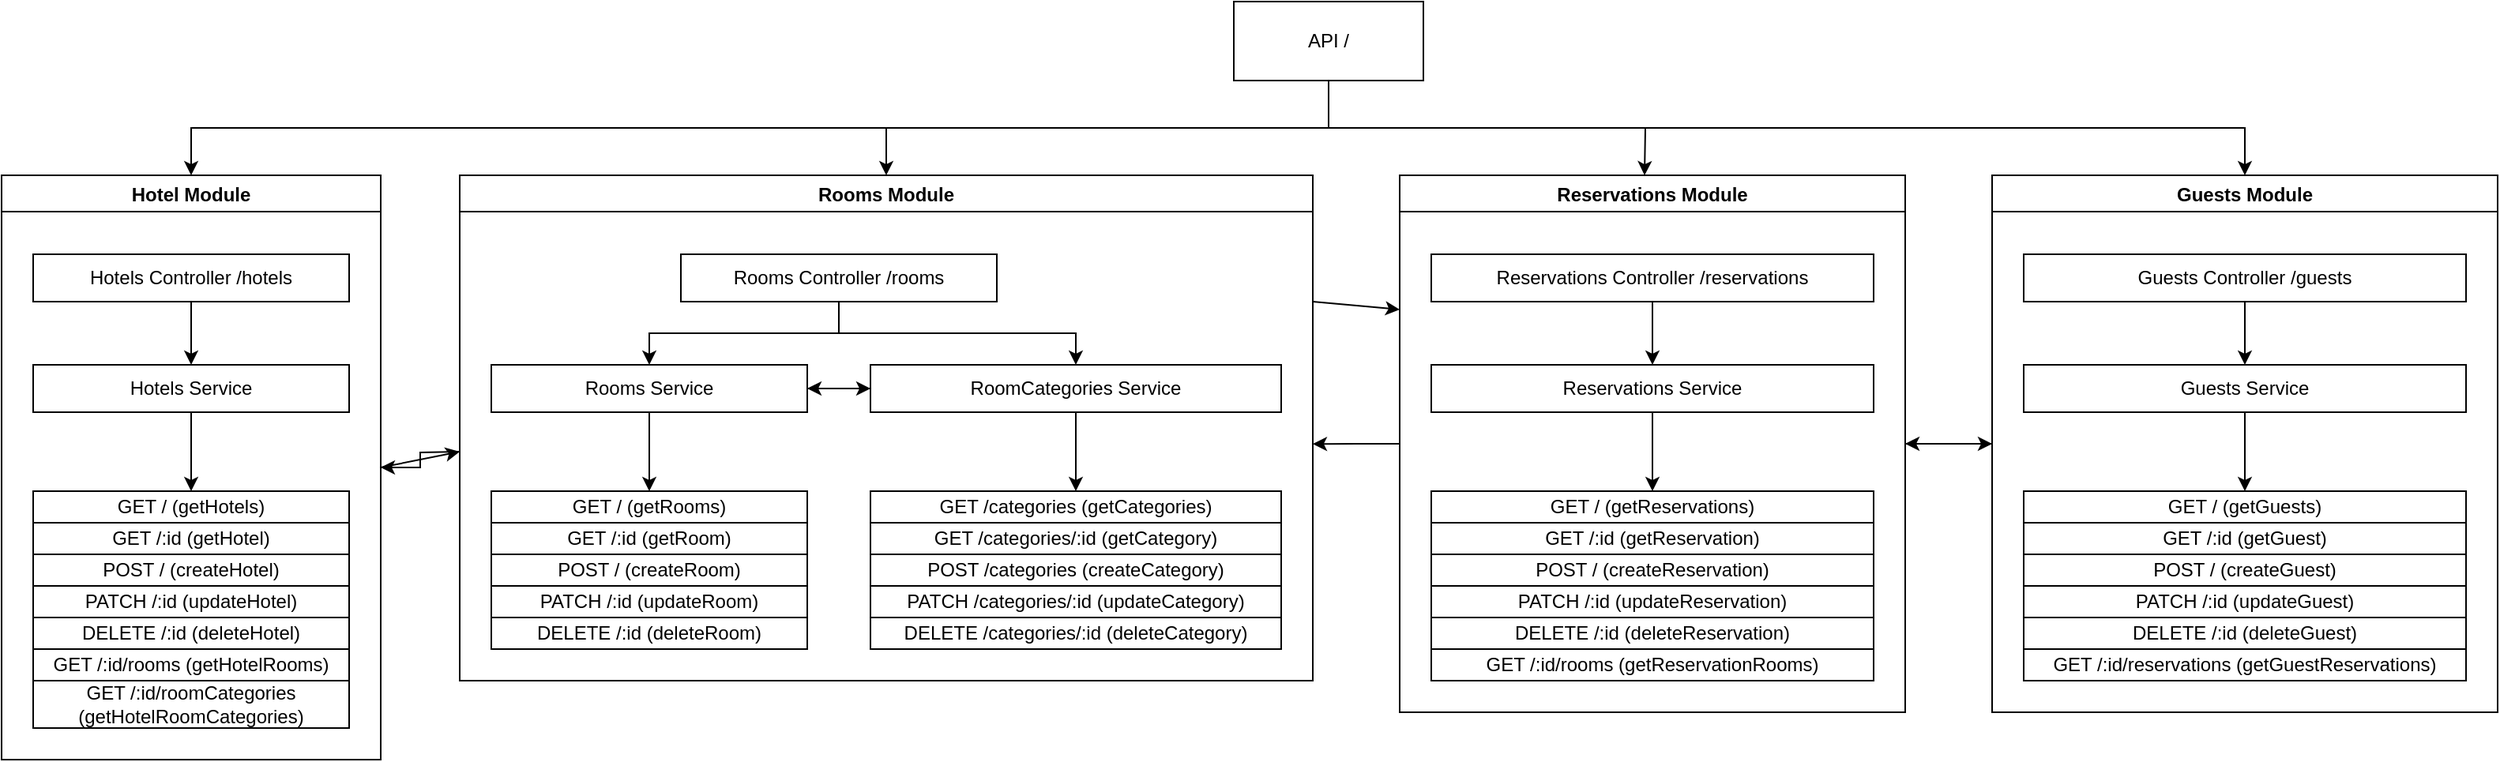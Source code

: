 <mxfile>
    <diagram id="FFv0Rk26pUSp2y-IaZdf" name="Page-1">
        <mxGraphModel dx="738" dy="796" grid="1" gridSize="10" guides="1" tooltips="1" connect="1" arrows="1" fold="1" page="1" pageScale="1" pageWidth="850" pageHeight="1100" math="0" shadow="0">
            <root>
                <mxCell id="0"/>
                <mxCell id="1" parent="0"/>
                <mxCell id="sKO1wdGzVSiYKihAOpJU-41" style="edgeStyle=orthogonalEdgeStyle;rounded=0;orthogonalLoop=1;jettySize=auto;html=1;exitX=0.5;exitY=1;exitDx=0;exitDy=0;entryX=0.5;entryY=0;entryDx=0;entryDy=0;" parent="1" source="sKO1wdGzVSiYKihAOpJU-2" target="sKO1wdGzVSiYKihAOpJU-3" edge="1">
                    <mxGeometry relative="1" as="geometry"/>
                </mxCell>
                <mxCell id="sKO1wdGzVSiYKihAOpJU-2" value="Hotels Controller /hotels" style="rounded=0;whiteSpace=wrap;html=1;" parent="1" vertex="1">
                    <mxGeometry x="80" y="170" width="200" height="30" as="geometry"/>
                </mxCell>
                <mxCell id="sKO1wdGzVSiYKihAOpJU-46" style="edgeStyle=orthogonalEdgeStyle;rounded=0;orthogonalLoop=1;jettySize=auto;html=1;exitX=0.5;exitY=1;exitDx=0;exitDy=0;entryX=0.5;entryY=0;entryDx=0;entryDy=0;" parent="1" source="sKO1wdGzVSiYKihAOpJU-3" target="sKO1wdGzVSiYKihAOpJU-8" edge="1">
                    <mxGeometry relative="1" as="geometry"/>
                </mxCell>
                <mxCell id="sKO1wdGzVSiYKihAOpJU-3" value="Hotels Service" style="rounded=0;whiteSpace=wrap;html=1;" parent="1" vertex="1">
                    <mxGeometry x="80" y="240" width="200" height="30" as="geometry"/>
                </mxCell>
                <mxCell id="sKO1wdGzVSiYKihAOpJU-9" value="" style="edgeStyle=orthogonalEdgeStyle;rounded=0;orthogonalLoop=1;jettySize=auto;html=1;" parent="1" source="sKO1wdGzVSiYKihAOpJU-4" target="sKO1wdGzVSiYKihAOpJU-8" edge="1">
                    <mxGeometry relative="1" as="geometry"/>
                </mxCell>
                <mxCell id="sKO1wdGzVSiYKihAOpJU-4" value="POST / (createHotel)" style="rounded=0;whiteSpace=wrap;html=1;" parent="1" vertex="1">
                    <mxGeometry x="80" y="360" width="200" height="20" as="geometry"/>
                </mxCell>
                <mxCell id="sKO1wdGzVSiYKihAOpJU-5" value="GET /:id (getHotel)" style="rounded=0;whiteSpace=wrap;html=1;" parent="1" vertex="1">
                    <mxGeometry x="80" y="340" width="200" height="20" as="geometry"/>
                </mxCell>
                <mxCell id="sKO1wdGzVSiYKihAOpJU-6" value="PATCH /:id (updateHotel)" style="rounded=0;whiteSpace=wrap;html=1;" parent="1" vertex="1">
                    <mxGeometry x="80" y="380" width="200" height="20" as="geometry"/>
                </mxCell>
                <mxCell id="sKO1wdGzVSiYKihAOpJU-7" value="DELETE /:id (deleteHotel)" style="rounded=0;whiteSpace=wrap;html=1;" parent="1" vertex="1">
                    <mxGeometry x="80" y="400" width="200" height="20" as="geometry"/>
                </mxCell>
                <mxCell id="sKO1wdGzVSiYKihAOpJU-8" value="GET / (getHotels)" style="rounded=0;whiteSpace=wrap;html=1;" parent="1" vertex="1">
                    <mxGeometry x="80" y="320" width="200" height="20" as="geometry"/>
                </mxCell>
                <mxCell id="sKO1wdGzVSiYKihAOpJU-42" style="edgeStyle=orthogonalEdgeStyle;rounded=0;orthogonalLoop=1;jettySize=auto;html=1;exitX=0.5;exitY=1;exitDx=0;exitDy=0;entryX=0.5;entryY=0;entryDx=0;entryDy=0;" parent="1" source="sKO1wdGzVSiYKihAOpJU-11" target="sKO1wdGzVSiYKihAOpJU-12" edge="1">
                    <mxGeometry relative="1" as="geometry"/>
                </mxCell>
                <mxCell id="sKO1wdGzVSiYKihAOpJU-45" style="edgeStyle=orthogonalEdgeStyle;rounded=0;orthogonalLoop=1;jettySize=auto;html=1;exitX=0.5;exitY=1;exitDx=0;exitDy=0;" parent="1" source="sKO1wdGzVSiYKihAOpJU-11" target="sKO1wdGzVSiYKihAOpJU-28" edge="1">
                    <mxGeometry relative="1" as="geometry"/>
                </mxCell>
                <mxCell id="sKO1wdGzVSiYKihAOpJU-49" style="edgeStyle=orthogonalEdgeStyle;rounded=0;orthogonalLoop=1;jettySize=auto;html=1;exitX=0.5;exitY=1;exitDx=0;exitDy=0;entryX=0.5;entryY=0;entryDx=0;entryDy=0;" parent="1" source="sKO1wdGzVSiYKihAOpJU-12" target="sKO1wdGzVSiYKihAOpJU-18" edge="1">
                    <mxGeometry relative="1" as="geometry"/>
                </mxCell>
                <mxCell id="sKO1wdGzVSiYKihAOpJU-52" style="edgeStyle=orthogonalEdgeStyle;rounded=0;orthogonalLoop=1;jettySize=auto;html=1;exitX=1;exitY=0.5;exitDx=0;exitDy=0;entryX=0;entryY=0.5;entryDx=0;entryDy=0;" parent="1" source="sKO1wdGzVSiYKihAOpJU-12" target="sKO1wdGzVSiYKihAOpJU-28" edge="1">
                    <mxGeometry relative="1" as="geometry"/>
                </mxCell>
                <mxCell id="sKO1wdGzVSiYKihAOpJU-12" value="Rooms Service" style="rounded=0;whiteSpace=wrap;html=1;" parent="1" vertex="1">
                    <mxGeometry x="370" y="240" width="200" height="30" as="geometry"/>
                </mxCell>
                <mxCell id="sKO1wdGzVSiYKihAOpJU-13" value="" style="edgeStyle=orthogonalEdgeStyle;rounded=0;orthogonalLoop=1;jettySize=auto;html=1;" parent="1" source="sKO1wdGzVSiYKihAOpJU-14" target="sKO1wdGzVSiYKihAOpJU-18" edge="1">
                    <mxGeometry relative="1" as="geometry"/>
                </mxCell>
                <mxCell id="sKO1wdGzVSiYKihAOpJU-14" value="POST / (createRoom)" style="rounded=0;whiteSpace=wrap;html=1;" parent="1" vertex="1">
                    <mxGeometry x="370" y="360" width="200" height="20" as="geometry"/>
                </mxCell>
                <mxCell id="sKO1wdGzVSiYKihAOpJU-15" value="GET /:id (getRoom)" style="rounded=0;whiteSpace=wrap;html=1;" parent="1" vertex="1">
                    <mxGeometry x="370" y="340" width="200" height="20" as="geometry"/>
                </mxCell>
                <mxCell id="sKO1wdGzVSiYKihAOpJU-16" value="PATCH /:id (updateRoom)" style="rounded=0;whiteSpace=wrap;html=1;" parent="1" vertex="1">
                    <mxGeometry x="370" y="380" width="200" height="20" as="geometry"/>
                </mxCell>
                <mxCell id="sKO1wdGzVSiYKihAOpJU-17" value="DELETE /:id (deleteRoom)" style="rounded=0;whiteSpace=wrap;html=1;" parent="1" vertex="1">
                    <mxGeometry x="370" y="400" width="200" height="20" as="geometry"/>
                </mxCell>
                <mxCell id="sKO1wdGzVSiYKihAOpJU-18" value="GET / (getRooms)" style="rounded=0;whiteSpace=wrap;html=1;" parent="1" vertex="1">
                    <mxGeometry x="370" y="320" width="200" height="20" as="geometry"/>
                </mxCell>
                <mxCell id="sKO1wdGzVSiYKihAOpJU-47" style="edgeStyle=orthogonalEdgeStyle;rounded=0;orthogonalLoop=1;jettySize=auto;html=1;exitX=0.5;exitY=1;exitDx=0;exitDy=0;entryX=0.5;entryY=0;entryDx=0;entryDy=0;" parent="1" source="sKO1wdGzVSiYKihAOpJU-28" target="sKO1wdGzVSiYKihAOpJU-34" edge="1">
                    <mxGeometry relative="1" as="geometry"/>
                </mxCell>
                <mxCell id="sKO1wdGzVSiYKihAOpJU-48" style="edgeStyle=orthogonalEdgeStyle;rounded=0;orthogonalLoop=1;jettySize=auto;html=1;exitX=0;exitY=0.5;exitDx=0;exitDy=0;entryX=1;entryY=0.5;entryDx=0;entryDy=0;" parent="1" source="sKO1wdGzVSiYKihAOpJU-28" target="sKO1wdGzVSiYKihAOpJU-12" edge="1">
                    <mxGeometry relative="1" as="geometry"/>
                </mxCell>
                <mxCell id="sKO1wdGzVSiYKihAOpJU-28" value="RoomCategories Service" style="rounded=0;whiteSpace=wrap;html=1;" parent="1" vertex="1">
                    <mxGeometry x="610" y="240" width="260" height="30" as="geometry"/>
                </mxCell>
                <mxCell id="sKO1wdGzVSiYKihAOpJU-29" value="" style="edgeStyle=orthogonalEdgeStyle;rounded=0;orthogonalLoop=1;jettySize=auto;html=1;" parent="1" source="sKO1wdGzVSiYKihAOpJU-30" target="sKO1wdGzVSiYKihAOpJU-34" edge="1">
                    <mxGeometry relative="1" as="geometry"/>
                </mxCell>
                <mxCell id="sKO1wdGzVSiYKihAOpJU-30" value="POST /categories (createCategory)" style="rounded=0;whiteSpace=wrap;html=1;" parent="1" vertex="1">
                    <mxGeometry x="610" y="360" width="260" height="20" as="geometry"/>
                </mxCell>
                <mxCell id="sKO1wdGzVSiYKihAOpJU-31" value="GET /categories/:id (getCategory)" style="rounded=0;whiteSpace=wrap;html=1;" parent="1" vertex="1">
                    <mxGeometry x="610" y="340" width="260" height="20" as="geometry"/>
                </mxCell>
                <mxCell id="sKO1wdGzVSiYKihAOpJU-32" value="PATCH /categories/:id (updateCategory)" style="rounded=0;whiteSpace=wrap;html=1;" parent="1" vertex="1">
                    <mxGeometry x="610" y="380" width="260" height="20" as="geometry"/>
                </mxCell>
                <mxCell id="sKO1wdGzVSiYKihAOpJU-33" value="DELETE /categories/:id (deleteCategory)" style="rounded=0;whiteSpace=wrap;html=1;" parent="1" vertex="1">
                    <mxGeometry x="610" y="400" width="260" height="20" as="geometry"/>
                </mxCell>
                <mxCell id="sKO1wdGzVSiYKihAOpJU-34" value="GET /categories (getCategories)" style="rounded=0;whiteSpace=wrap;html=1;" parent="1" vertex="1">
                    <mxGeometry x="610" y="320" width="260" height="20" as="geometry"/>
                </mxCell>
                <mxCell id="sKO1wdGzVSiYKihAOpJU-81" style="edgeStyle=orthogonalEdgeStyle;rounded=0;orthogonalLoop=1;jettySize=auto;html=1;exitX=0.5;exitY=1;exitDx=0;exitDy=0;entryX=0.5;entryY=0;entryDx=0;entryDy=0;" parent="1" source="sKO1wdGzVSiYKihAOpJU-36" target="sKO1wdGzVSiYKihAOpJU-94" edge="1">
                    <mxGeometry relative="1" as="geometry">
                        <mxPoint x="1440" y="120" as="targetPoint"/>
                    </mxGeometry>
                </mxCell>
                <mxCell id="sKO1wdGzVSiYKihAOpJU-82" style="edgeStyle=orthogonalEdgeStyle;rounded=0;orthogonalLoop=1;jettySize=auto;html=1;exitX=0.5;exitY=1;exitDx=0;exitDy=0;" parent="1" source="sKO1wdGzVSiYKihAOpJU-36" edge="1">
                    <mxGeometry relative="1" as="geometry">
                        <mxPoint x="1100" y="120" as="targetPoint"/>
                    </mxGeometry>
                </mxCell>
                <mxCell id="sKO1wdGzVSiYKihAOpJU-83" style="edgeStyle=orthogonalEdgeStyle;rounded=0;orthogonalLoop=1;jettySize=auto;html=1;exitX=0.5;exitY=1;exitDx=0;exitDy=0;entryX=0.5;entryY=0;entryDx=0;entryDy=0;" parent="1" source="sKO1wdGzVSiYKihAOpJU-36" target="sKO1wdGzVSiYKihAOpJU-90" edge="1">
                    <mxGeometry relative="1" as="geometry">
                        <mxPoint x="600" y="120" as="targetPoint"/>
                    </mxGeometry>
                </mxCell>
                <mxCell id="sKO1wdGzVSiYKihAOpJU-84" style="edgeStyle=orthogonalEdgeStyle;rounded=0;orthogonalLoop=1;jettySize=auto;html=1;exitX=0.5;exitY=1;exitDx=0;exitDy=0;entryX=0.5;entryY=0;entryDx=0;entryDy=0;" parent="1" source="sKO1wdGzVSiYKihAOpJU-36" target="sKO1wdGzVSiYKihAOpJU-89" edge="1">
                    <mxGeometry relative="1" as="geometry">
                        <mxPoint x="220" y="70" as="targetPoint"/>
                    </mxGeometry>
                </mxCell>
                <mxCell id="sKO1wdGzVSiYKihAOpJU-36" value="API /" style="rounded=0;whiteSpace=wrap;html=1;" parent="1" vertex="1">
                    <mxGeometry x="840" y="10" width="120" height="50" as="geometry"/>
                </mxCell>
                <mxCell id="sKO1wdGzVSiYKihAOpJU-56" style="edgeStyle=orthogonalEdgeStyle;rounded=0;orthogonalLoop=1;jettySize=auto;html=1;exitX=0.5;exitY=1;exitDx=0;exitDy=0;entryX=0.5;entryY=0;entryDx=0;entryDy=0;" parent="1" source="sKO1wdGzVSiYKihAOpJU-57" target="sKO1wdGzVSiYKihAOpJU-59" edge="1">
                    <mxGeometry relative="1" as="geometry"/>
                </mxCell>
                <mxCell id="sKO1wdGzVSiYKihAOpJU-57" value="Reservations Controller /reservations" style="rounded=0;whiteSpace=wrap;html=1;" parent="1" vertex="1">
                    <mxGeometry x="965" y="170" width="280" height="30" as="geometry"/>
                </mxCell>
                <mxCell id="sKO1wdGzVSiYKihAOpJU-58" style="edgeStyle=orthogonalEdgeStyle;rounded=0;orthogonalLoop=1;jettySize=auto;html=1;exitX=0.5;exitY=1;exitDx=0;exitDy=0;entryX=0.5;entryY=0;entryDx=0;entryDy=0;" parent="1" source="sKO1wdGzVSiYKihAOpJU-59" target="sKO1wdGzVSiYKihAOpJU-65" edge="1">
                    <mxGeometry relative="1" as="geometry"/>
                </mxCell>
                <mxCell id="sKO1wdGzVSiYKihAOpJU-59" value="Reservations Service" style="rounded=0;whiteSpace=wrap;html=1;" parent="1" vertex="1">
                    <mxGeometry x="965" y="240" width="280" height="30" as="geometry"/>
                </mxCell>
                <mxCell id="sKO1wdGzVSiYKihAOpJU-60" value="" style="edgeStyle=orthogonalEdgeStyle;rounded=0;orthogonalLoop=1;jettySize=auto;html=1;" parent="1" source="sKO1wdGzVSiYKihAOpJU-61" target="sKO1wdGzVSiYKihAOpJU-65" edge="1">
                    <mxGeometry relative="1" as="geometry"/>
                </mxCell>
                <mxCell id="sKO1wdGzVSiYKihAOpJU-61" value="POST / (createReservation)" style="rounded=0;whiteSpace=wrap;html=1;" parent="1" vertex="1">
                    <mxGeometry x="965" y="360" width="280" height="20" as="geometry"/>
                </mxCell>
                <mxCell id="sKO1wdGzVSiYKihAOpJU-62" value="GET /:id (getReservation)" style="rounded=0;whiteSpace=wrap;html=1;" parent="1" vertex="1">
                    <mxGeometry x="965" y="340" width="280" height="20" as="geometry"/>
                </mxCell>
                <mxCell id="sKO1wdGzVSiYKihAOpJU-63" value="PATCH /:id (updateReservation)" style="rounded=0;whiteSpace=wrap;html=1;" parent="1" vertex="1">
                    <mxGeometry x="965" y="380" width="280" height="20" as="geometry"/>
                </mxCell>
                <mxCell id="sKO1wdGzVSiYKihAOpJU-64" value="DELETE /:id (deleteReservation)" style="rounded=0;whiteSpace=wrap;html=1;" parent="1" vertex="1">
                    <mxGeometry x="965" y="400" width="280" height="20" as="geometry"/>
                </mxCell>
                <mxCell id="sKO1wdGzVSiYKihAOpJU-65" value="GET / (getReservations)" style="rounded=0;whiteSpace=wrap;html=1;" parent="1" vertex="1">
                    <mxGeometry x="965" y="320" width="280" height="20" as="geometry"/>
                </mxCell>
                <mxCell id="sKO1wdGzVSiYKihAOpJU-70" style="edgeStyle=orthogonalEdgeStyle;rounded=0;orthogonalLoop=1;jettySize=auto;html=1;exitX=0.5;exitY=1;exitDx=0;exitDy=0;entryX=0.5;entryY=0;entryDx=0;entryDy=0;" parent="1" source="sKO1wdGzVSiYKihAOpJU-71" target="sKO1wdGzVSiYKihAOpJU-73" edge="1">
                    <mxGeometry relative="1" as="geometry"/>
                </mxCell>
                <mxCell id="sKO1wdGzVSiYKihAOpJU-71" value="Guests Controller /guests" style="rounded=0;whiteSpace=wrap;html=1;" parent="1" vertex="1">
                    <mxGeometry x="1340" y="170" width="280" height="30" as="geometry"/>
                </mxCell>
                <mxCell id="sKO1wdGzVSiYKihAOpJU-72" style="edgeStyle=orthogonalEdgeStyle;rounded=0;orthogonalLoop=1;jettySize=auto;html=1;exitX=0.5;exitY=1;exitDx=0;exitDy=0;entryX=0.5;entryY=0;entryDx=0;entryDy=0;" parent="1" source="sKO1wdGzVSiYKihAOpJU-73" target="sKO1wdGzVSiYKihAOpJU-79" edge="1">
                    <mxGeometry relative="1" as="geometry"/>
                </mxCell>
                <mxCell id="sKO1wdGzVSiYKihAOpJU-73" value="Guests Service" style="rounded=0;whiteSpace=wrap;html=1;" parent="1" vertex="1">
                    <mxGeometry x="1340" y="240" width="280" height="30" as="geometry"/>
                </mxCell>
                <mxCell id="sKO1wdGzVSiYKihAOpJU-74" value="" style="edgeStyle=orthogonalEdgeStyle;rounded=0;orthogonalLoop=1;jettySize=auto;html=1;" parent="1" source="sKO1wdGzVSiYKihAOpJU-75" target="sKO1wdGzVSiYKihAOpJU-79" edge="1">
                    <mxGeometry relative="1" as="geometry"/>
                </mxCell>
                <mxCell id="sKO1wdGzVSiYKihAOpJU-75" value="POST / (createGuest)" style="rounded=0;whiteSpace=wrap;html=1;" parent="1" vertex="1">
                    <mxGeometry x="1340" y="360" width="280" height="20" as="geometry"/>
                </mxCell>
                <mxCell id="sKO1wdGzVSiYKihAOpJU-76" value="GET /:id (getGuest)" style="rounded=0;whiteSpace=wrap;html=1;" parent="1" vertex="1">
                    <mxGeometry x="1340" y="340" width="280" height="20" as="geometry"/>
                </mxCell>
                <mxCell id="sKO1wdGzVSiYKihAOpJU-77" value="PATCH /:id (updateGuest)" style="rounded=0;whiteSpace=wrap;html=1;" parent="1" vertex="1">
                    <mxGeometry x="1340" y="380" width="280" height="20" as="geometry"/>
                </mxCell>
                <mxCell id="sKO1wdGzVSiYKihAOpJU-78" value="DELETE /:id (deleteGuest)" style="rounded=0;whiteSpace=wrap;html=1;" parent="1" vertex="1">
                    <mxGeometry x="1340" y="400" width="280" height="20" as="geometry"/>
                </mxCell>
                <mxCell id="sKO1wdGzVSiYKihAOpJU-79" value="GET / (getGuests)" style="rounded=0;whiteSpace=wrap;html=1;" parent="1" vertex="1">
                    <mxGeometry x="1340" y="320" width="280" height="20" as="geometry"/>
                </mxCell>
                <mxCell id="sKO1wdGzVSiYKihAOpJU-87" value="GET /:id/reservations (getGuestReservations)" style="rounded=0;whiteSpace=wrap;html=1;" parent="1" vertex="1">
                    <mxGeometry x="1340" y="420" width="280" height="20" as="geometry"/>
                </mxCell>
                <mxCell id="sKO1wdGzVSiYKihAOpJU-88" value="GET /:id/rooms (getReservationRooms)" style="rounded=0;whiteSpace=wrap;html=1;" parent="1" vertex="1">
                    <mxGeometry x="965" y="420" width="280" height="20" as="geometry"/>
                </mxCell>
                <mxCell id="4" style="edgeStyle=none;html=1;exitX=1;exitY=0.5;exitDx=0;exitDy=0;" parent="1" source="sKO1wdGzVSiYKihAOpJU-89" edge="1">
                    <mxGeometry relative="1" as="geometry">
                        <mxPoint x="350" y="295" as="targetPoint"/>
                    </mxGeometry>
                </mxCell>
                <mxCell id="sKO1wdGzVSiYKihAOpJU-89" value="Hotel Module" style="swimlane;rounded=0;" parent="1" vertex="1">
                    <mxGeometry x="60" y="120" width="240" height="370" as="geometry"/>
                </mxCell>
                <mxCell id="3" value="GET /:id/rooms (getHotelRooms)" style="rounded=0;whiteSpace=wrap;html=1;" parent="sKO1wdGzVSiYKihAOpJU-89" vertex="1">
                    <mxGeometry x="20" y="300" width="200" height="20" as="geometry"/>
                </mxCell>
                <mxCell id="5" value="GET /:id/roomCategories (getHotelRoomCategories)" style="rounded=0;whiteSpace=wrap;html=1;" parent="sKO1wdGzVSiYKihAOpJU-89" vertex="1">
                    <mxGeometry x="20" y="320" width="200" height="30" as="geometry"/>
                </mxCell>
                <mxCell id="sKO1wdGzVSiYKihAOpJU-91" style="edgeStyle=orthogonalEdgeStyle;rounded=0;orthogonalLoop=1;jettySize=auto;html=1;entryX=1;entryY=0.5;entryDx=0;entryDy=0;" parent="1" target="sKO1wdGzVSiYKihAOpJU-89" edge="1">
                    <mxGeometry relative="1" as="geometry">
                        <mxPoint x="350" y="295" as="sourcePoint"/>
                    </mxGeometry>
                </mxCell>
                <mxCell id="6" style="edgeStyle=none;html=1;exitX=1;exitY=0.25;exitDx=0;exitDy=0;entryX=0;entryY=0.25;entryDx=0;entryDy=0;" edge="1" parent="1" source="sKO1wdGzVSiYKihAOpJU-90" target="sKO1wdGzVSiYKihAOpJU-92">
                    <mxGeometry relative="1" as="geometry"/>
                </mxCell>
                <mxCell id="sKO1wdGzVSiYKihAOpJU-90" value="Rooms Module" style="swimlane;rounded=0;" parent="1" vertex="1">
                    <mxGeometry x="350" y="120" width="540" height="320" as="geometry"/>
                </mxCell>
                <mxCell id="sKO1wdGzVSiYKihAOpJU-11" value="Rooms Controller /rooms" style="rounded=0;whiteSpace=wrap;html=1;" parent="sKO1wdGzVSiYKihAOpJU-90" vertex="1">
                    <mxGeometry x="140" y="50" width="200" height="30" as="geometry"/>
                </mxCell>
                <mxCell id="sKO1wdGzVSiYKihAOpJU-93" style="edgeStyle=orthogonalEdgeStyle;rounded=0;orthogonalLoop=1;jettySize=auto;html=1;exitX=0;exitY=0.5;exitDx=0;exitDy=0;" parent="1" source="sKO1wdGzVSiYKihAOpJU-92" edge="1">
                    <mxGeometry relative="1" as="geometry">
                        <mxPoint x="890" y="290.111" as="targetPoint"/>
                    </mxGeometry>
                </mxCell>
                <mxCell id="sKO1wdGzVSiYKihAOpJU-98" style="edgeStyle=orthogonalEdgeStyle;rounded=0;orthogonalLoop=1;jettySize=auto;html=1;exitX=1;exitY=0.5;exitDx=0;exitDy=0;entryX=0;entryY=0.5;entryDx=0;entryDy=0;" parent="1" source="sKO1wdGzVSiYKihAOpJU-92" target="sKO1wdGzVSiYKihAOpJU-94" edge="1">
                    <mxGeometry relative="1" as="geometry"/>
                </mxCell>
                <mxCell id="sKO1wdGzVSiYKihAOpJU-92" value="Reservations Module" style="swimlane;rounded=0;" parent="1" vertex="1">
                    <mxGeometry x="945" y="120" width="320" height="340" as="geometry"/>
                </mxCell>
                <mxCell id="sKO1wdGzVSiYKihAOpJU-97" style="edgeStyle=orthogonalEdgeStyle;rounded=0;orthogonalLoop=1;jettySize=auto;html=1;exitX=0;exitY=0.5;exitDx=0;exitDy=0;entryX=1;entryY=0.5;entryDx=0;entryDy=0;" parent="1" source="sKO1wdGzVSiYKihAOpJU-94" target="sKO1wdGzVSiYKihAOpJU-92" edge="1">
                    <mxGeometry relative="1" as="geometry"/>
                </mxCell>
                <mxCell id="sKO1wdGzVSiYKihAOpJU-94" value="Guests Module" style="swimlane;rounded=0;" parent="1" vertex="1">
                    <mxGeometry x="1320" y="120" width="320" height="340" as="geometry"/>
                </mxCell>
            </root>
        </mxGraphModel>
    </diagram>
</mxfile>